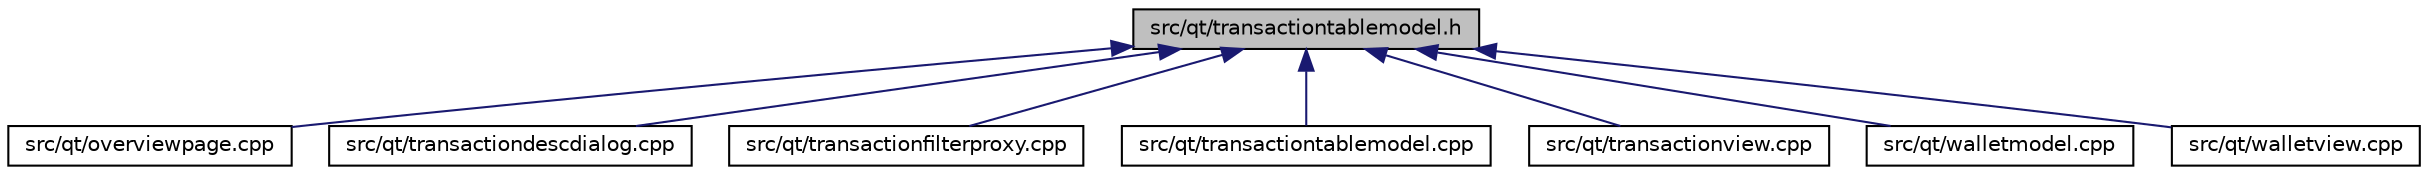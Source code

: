 digraph "src/qt/transactiontablemodel.h"
{
  edge [fontname="Helvetica",fontsize="10",labelfontname="Helvetica",labelfontsize="10"];
  node [fontname="Helvetica",fontsize="10",shape=record];
  Node22 [label="src/qt/transactiontablemodel.h",height=0.2,width=0.4,color="black", fillcolor="grey75", style="filled", fontcolor="black"];
  Node22 -> Node23 [dir="back",color="midnightblue",fontsize="10",style="solid",fontname="Helvetica"];
  Node23 [label="src/qt/overviewpage.cpp",height=0.2,width=0.4,color="black", fillcolor="white", style="filled",URL="$overviewpage_8cpp.html"];
  Node22 -> Node24 [dir="back",color="midnightblue",fontsize="10",style="solid",fontname="Helvetica"];
  Node24 [label="src/qt/transactiondescdialog.cpp",height=0.2,width=0.4,color="black", fillcolor="white", style="filled",URL="$transactiondescdialog_8cpp.html"];
  Node22 -> Node25 [dir="back",color="midnightblue",fontsize="10",style="solid",fontname="Helvetica"];
  Node25 [label="src/qt/transactionfilterproxy.cpp",height=0.2,width=0.4,color="black", fillcolor="white", style="filled",URL="$transactionfilterproxy_8cpp.html"];
  Node22 -> Node26 [dir="back",color="midnightblue",fontsize="10",style="solid",fontname="Helvetica"];
  Node26 [label="src/qt/transactiontablemodel.cpp",height=0.2,width=0.4,color="black", fillcolor="white", style="filled",URL="$transactiontablemodel_8cpp.html"];
  Node22 -> Node27 [dir="back",color="midnightblue",fontsize="10",style="solid",fontname="Helvetica"];
  Node27 [label="src/qt/transactionview.cpp",height=0.2,width=0.4,color="black", fillcolor="white", style="filled",URL="$transactionview_8cpp.html"];
  Node22 -> Node28 [dir="back",color="midnightblue",fontsize="10",style="solid",fontname="Helvetica"];
  Node28 [label="src/qt/walletmodel.cpp",height=0.2,width=0.4,color="black", fillcolor="white", style="filled",URL="$walletmodel_8cpp.html"];
  Node22 -> Node29 [dir="back",color="midnightblue",fontsize="10",style="solid",fontname="Helvetica"];
  Node29 [label="src/qt/walletview.cpp",height=0.2,width=0.4,color="black", fillcolor="white", style="filled",URL="$walletview_8cpp.html"];
}
